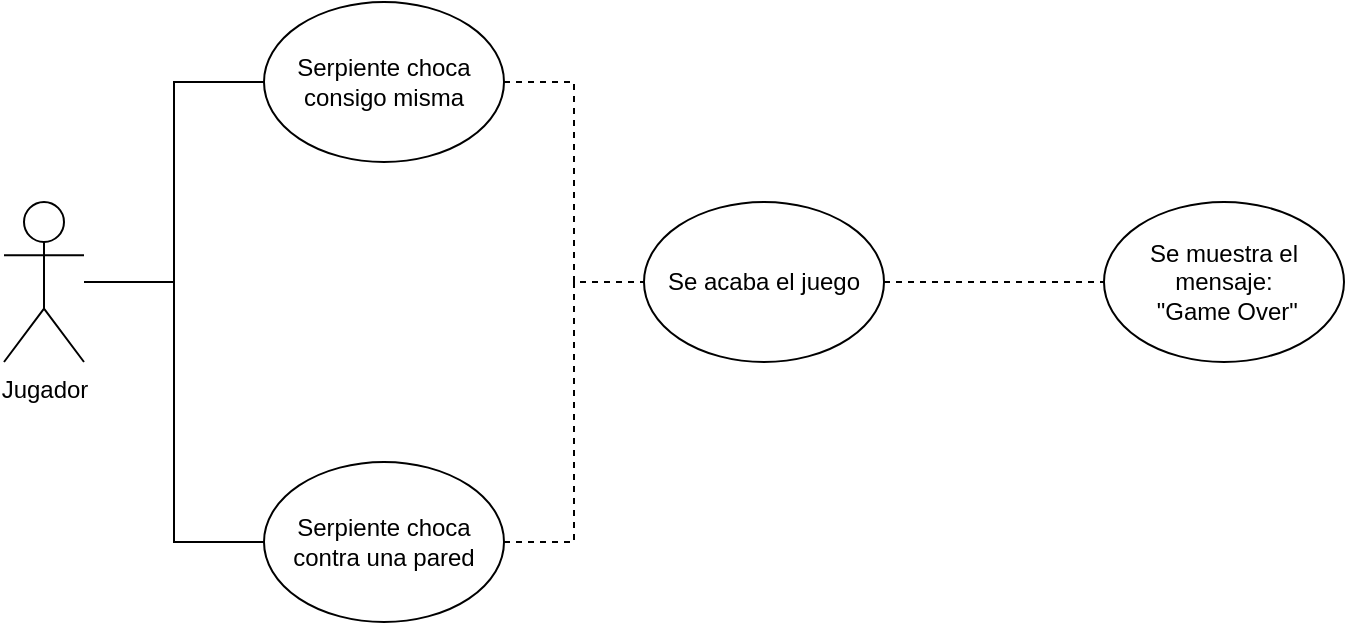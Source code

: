 <mxfile version="14.3.1" type="google"><diagram id="KvWCMw5mIBit_yxm73Lb" name="Page-1"><mxGraphModel dx="1038" dy="548" grid="1" gridSize="10" guides="1" tooltips="1" connect="1" arrows="1" fold="1" page="1" pageScale="1" pageWidth="827" pageHeight="1169" math="0" shadow="0"><root><mxCell id="0"/><mxCell id="1" parent="0"/><mxCell id="Zislq-ue_dr_rnAFF6S--8" style="edgeStyle=orthogonalEdgeStyle;rounded=0;orthogonalLoop=1;jettySize=auto;html=1;entryX=0;entryY=0.5;entryDx=0;entryDy=0;endArrow=none;endFill=0;" edge="1" parent="1" source="Zislq-ue_dr_rnAFF6S--1" target="Zislq-ue_dr_rnAFF6S--5"><mxGeometry relative="1" as="geometry"/></mxCell><mxCell id="Zislq-ue_dr_rnAFF6S--9" style="edgeStyle=orthogonalEdgeStyle;rounded=0;orthogonalLoop=1;jettySize=auto;html=1;entryX=0;entryY=0.5;entryDx=0;entryDy=0;endArrow=none;endFill=0;" edge="1" parent="1" source="Zislq-ue_dr_rnAFF6S--1" target="Zislq-ue_dr_rnAFF6S--6"><mxGeometry relative="1" as="geometry"/></mxCell><mxCell id="Zislq-ue_dr_rnAFF6S--1" value="Jugador" style="shape=umlActor;verticalLabelPosition=bottom;verticalAlign=top;html=1;outlineConnect=0;" vertex="1" parent="1"><mxGeometry x="120" y="200" width="40" height="80" as="geometry"/></mxCell><mxCell id="Zislq-ue_dr_rnAFF6S--11" style="edgeStyle=orthogonalEdgeStyle;rounded=0;orthogonalLoop=1;jettySize=auto;html=1;entryX=0;entryY=0.5;entryDx=0;entryDy=0;endArrow=none;endFill=0;dashed=1;" edge="1" parent="1" source="Zislq-ue_dr_rnAFF6S--5" target="Zislq-ue_dr_rnAFF6S--10"><mxGeometry relative="1" as="geometry"/></mxCell><mxCell id="Zislq-ue_dr_rnAFF6S--5" value="Serpiente choca consigo misma" style="ellipse;whiteSpace=wrap;html=1;" vertex="1" parent="1"><mxGeometry x="250" y="100" width="120" height="80" as="geometry"/></mxCell><mxCell id="Zislq-ue_dr_rnAFF6S--12" style="edgeStyle=orthogonalEdgeStyle;rounded=0;orthogonalLoop=1;jettySize=auto;html=1;entryX=0;entryY=0.5;entryDx=0;entryDy=0;dashed=1;endArrow=none;endFill=0;" edge="1" parent="1" source="Zislq-ue_dr_rnAFF6S--6" target="Zislq-ue_dr_rnAFF6S--10"><mxGeometry relative="1" as="geometry"/></mxCell><mxCell id="Zislq-ue_dr_rnAFF6S--6" value="Serpiente choca contra una pared" style="ellipse;whiteSpace=wrap;html=1;" vertex="1" parent="1"><mxGeometry x="250" y="330" width="120" height="80" as="geometry"/></mxCell><mxCell id="Zislq-ue_dr_rnAFF6S--7" value="Se muestra el mensaje:&lt;br&gt;&amp;nbsp;&quot;Game Over&quot;" style="ellipse;whiteSpace=wrap;html=1;" vertex="1" parent="1"><mxGeometry x="670" y="200" width="120" height="80" as="geometry"/></mxCell><mxCell id="Zislq-ue_dr_rnAFF6S--13" style="edgeStyle=orthogonalEdgeStyle;rounded=0;orthogonalLoop=1;jettySize=auto;html=1;entryX=0;entryY=0.5;entryDx=0;entryDy=0;dashed=1;endArrow=none;endFill=0;" edge="1" parent="1" source="Zislq-ue_dr_rnAFF6S--10" target="Zislq-ue_dr_rnAFF6S--7"><mxGeometry relative="1" as="geometry"/></mxCell><mxCell id="Zislq-ue_dr_rnAFF6S--10" value="Se acaba el juego" style="ellipse;whiteSpace=wrap;html=1;" vertex="1" parent="1"><mxGeometry x="440" y="200" width="120" height="80" as="geometry"/></mxCell></root></mxGraphModel></diagram></mxfile>

